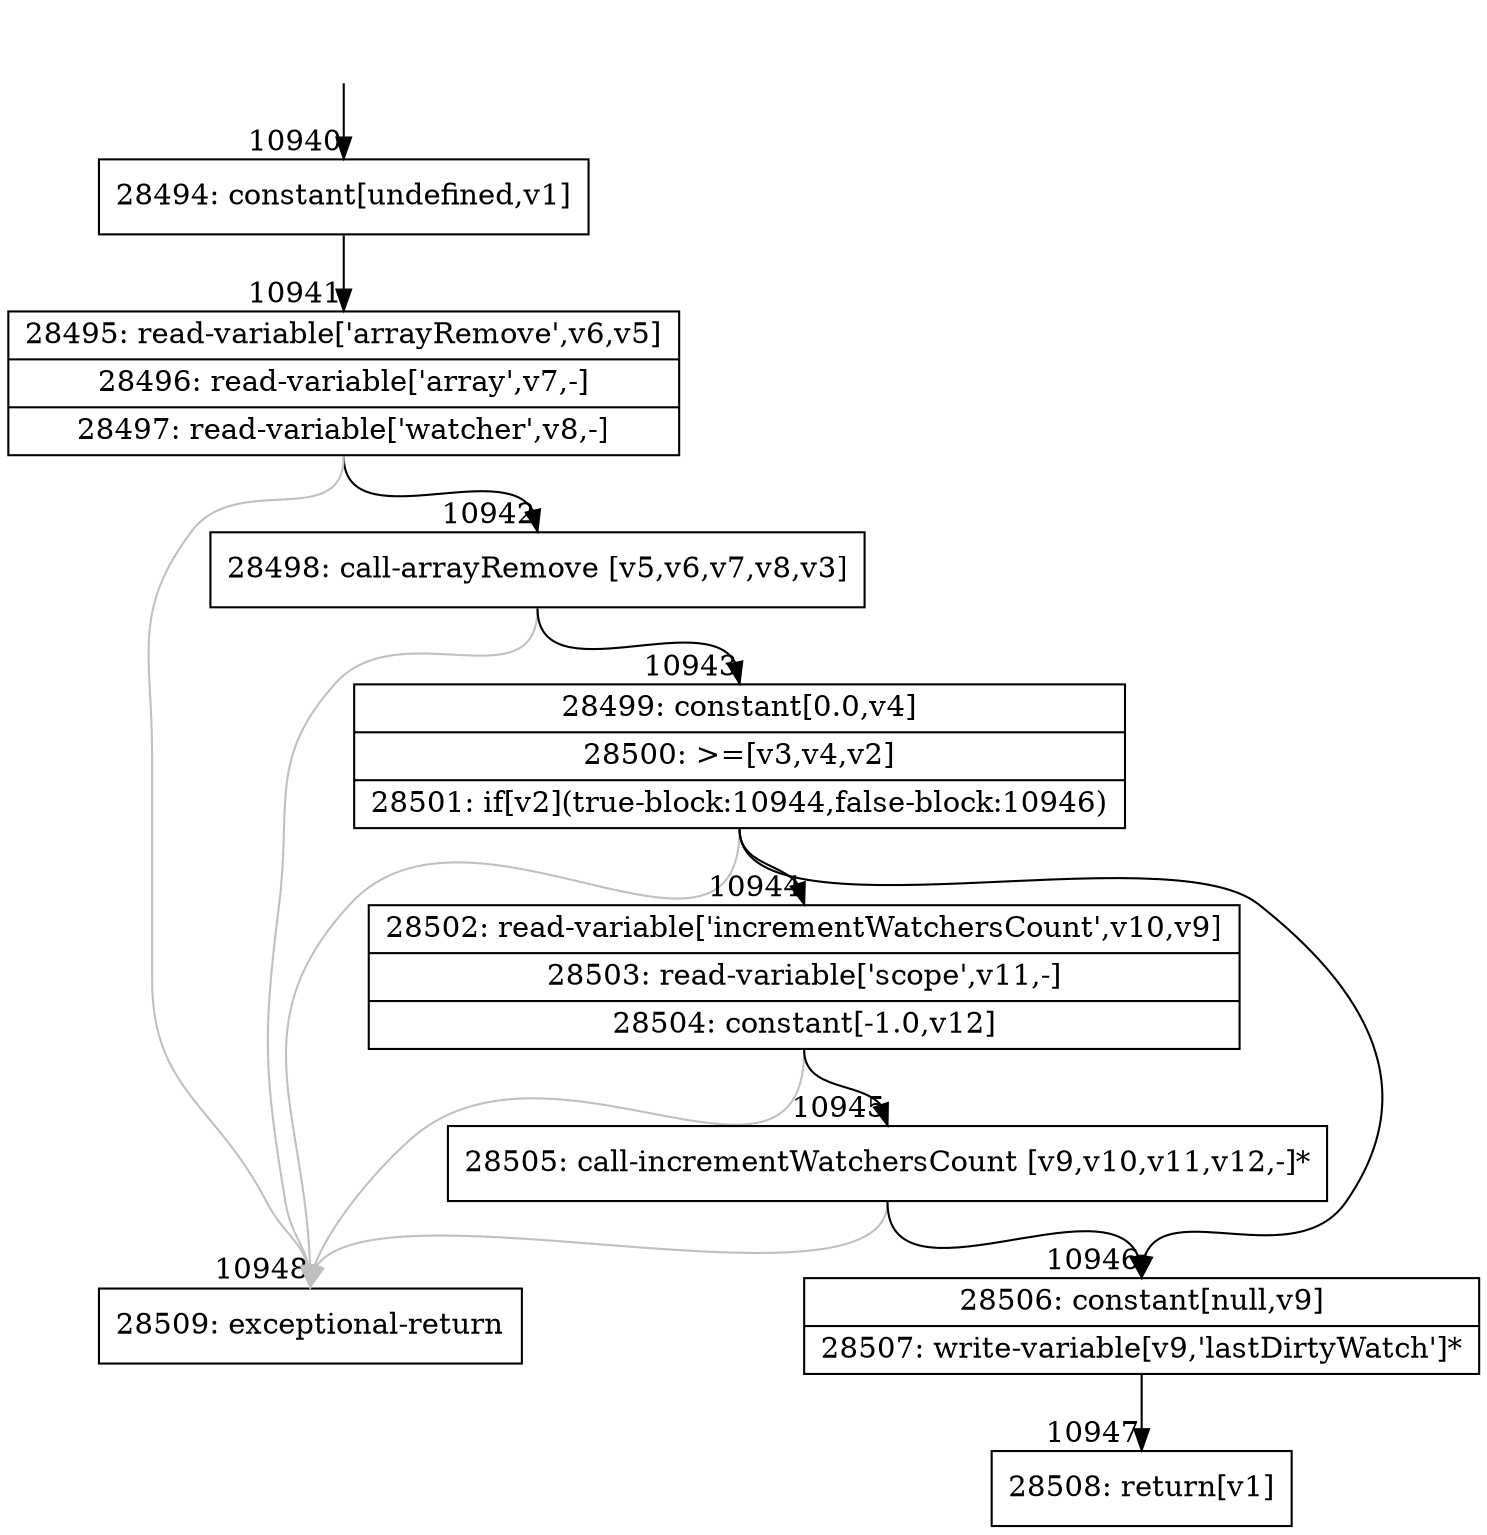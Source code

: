 digraph {
rankdir="TD"
BB_entry851[shape=none,label=""];
BB_entry851 -> BB10940 [tailport=s, headport=n, headlabel="    10940"]
BB10940 [shape=record label="{28494: constant[undefined,v1]}" ] 
BB10940 -> BB10941 [tailport=s, headport=n, headlabel="      10941"]
BB10941 [shape=record label="{28495: read-variable['arrayRemove',v6,v5]|28496: read-variable['array',v7,-]|28497: read-variable['watcher',v8,-]}" ] 
BB10941 -> BB10942 [tailport=s, headport=n, headlabel="      10942"]
BB10941 -> BB10948 [tailport=s, headport=n, color=gray, headlabel="      10948"]
BB10942 [shape=record label="{28498: call-arrayRemove [v5,v6,v7,v8,v3]}" ] 
BB10942 -> BB10943 [tailport=s, headport=n, headlabel="      10943"]
BB10942 -> BB10948 [tailport=s, headport=n, color=gray]
BB10943 [shape=record label="{28499: constant[0.0,v4]|28500: \>=[v3,v4,v2]|28501: if[v2](true-block:10944,false-block:10946)}" ] 
BB10943 -> BB10944 [tailport=s, headport=n, headlabel="      10944"]
BB10943 -> BB10946 [tailport=s, headport=n, headlabel="      10946"]
BB10943 -> BB10948 [tailport=s, headport=n, color=gray]
BB10944 [shape=record label="{28502: read-variable['incrementWatchersCount',v10,v9]|28503: read-variable['scope',v11,-]|28504: constant[-1.0,v12]}" ] 
BB10944 -> BB10945 [tailport=s, headport=n, headlabel="      10945"]
BB10944 -> BB10948 [tailport=s, headport=n, color=gray]
BB10945 [shape=record label="{28505: call-incrementWatchersCount [v9,v10,v11,v12,-]*}" ] 
BB10945 -> BB10946 [tailport=s, headport=n]
BB10945 -> BB10948 [tailport=s, headport=n, color=gray]
BB10946 [shape=record label="{28506: constant[null,v9]|28507: write-variable[v9,'lastDirtyWatch']*}" ] 
BB10946 -> BB10947 [tailport=s, headport=n, headlabel="      10947"]
BB10947 [shape=record label="{28508: return[v1]}" ] 
BB10948 [shape=record label="{28509: exceptional-return}" ] 
//#$~ 15304
}
